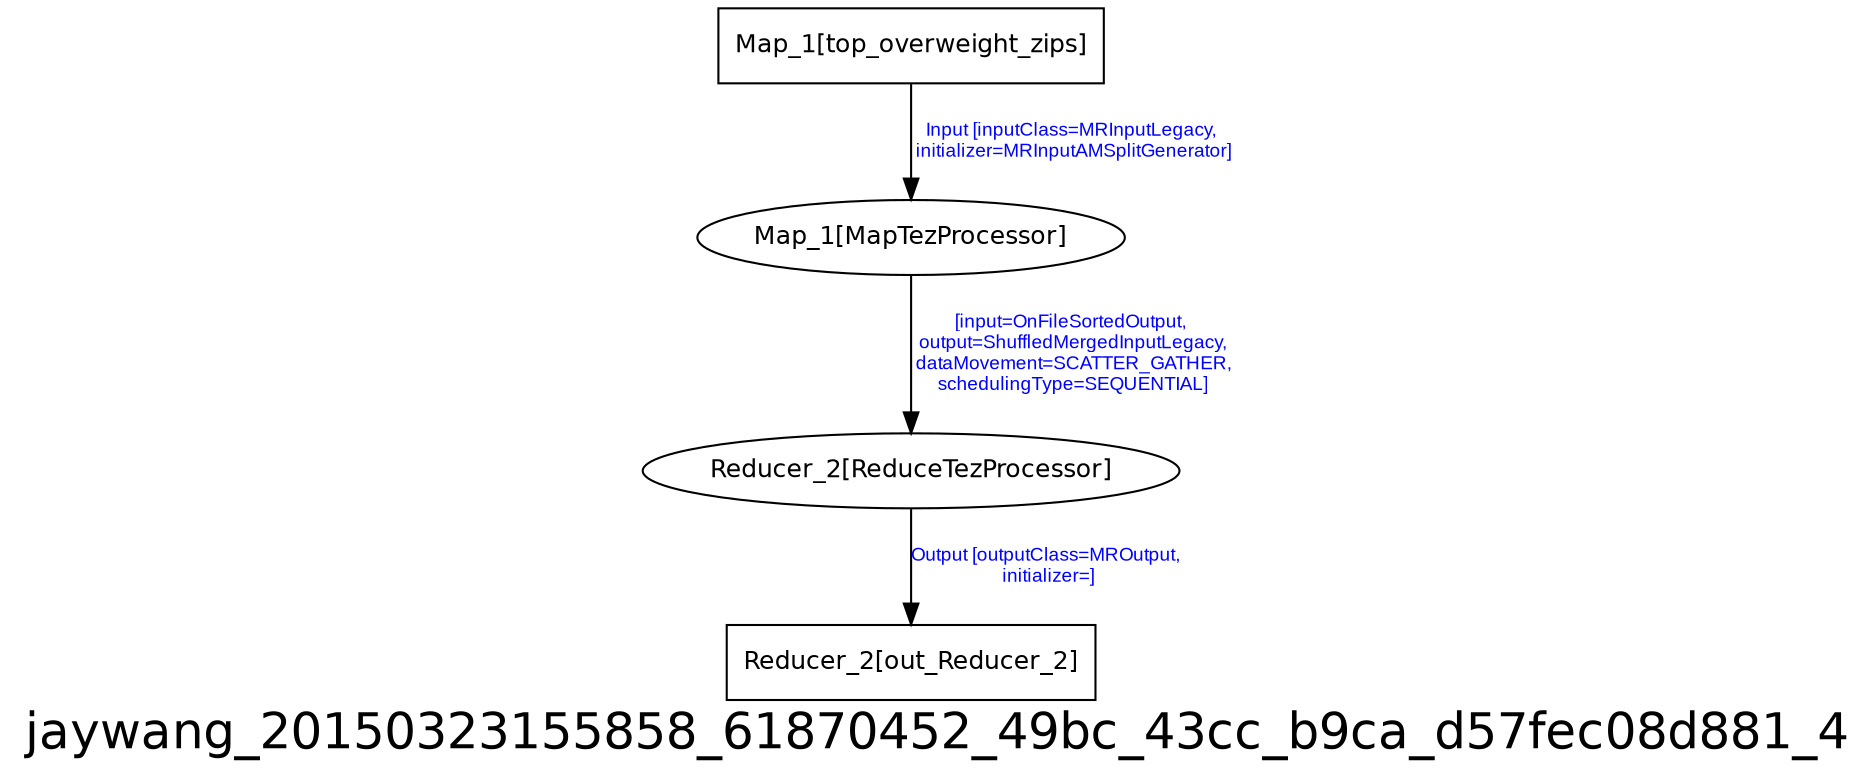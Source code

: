 digraph jaywang_20150323155858_61870452_49bc_43cc_b9ca_d57fec08d881_4 {
graph [ label="jaywang_20150323155858_61870452_49bc_43cc_b9ca_d57fec08d881_4", fontsize=24, fontname=Helvetica];
node [fontsize=12, fontname=Helvetica];
edge [fontsize=9, fontcolor=blue, fontname=Arial];
"jaywang_20150323155858_61870452_49bc_43cc_b9ca_d57fec08d881_4.Map_1_top_overweight_zips" [ label = "Map_1[top_overweight_zips]", shape = "box" ];
"jaywang_20150323155858_61870452_49bc_43cc_b9ca_d57fec08d881_4.Map_1_top_overweight_zips" -> "jaywang_20150323155858_61870452_49bc_43cc_b9ca_d57fec08d881_4.Map_1" [ label = "Input [inputClass=MRInputLegacy,\n initializer=MRInputAMSplitGenerator]" ];
"jaywang_20150323155858_61870452_49bc_43cc_b9ca_d57fec08d881_4.Map_1" [ label = "Map_1[MapTezProcessor]" ];
"jaywang_20150323155858_61870452_49bc_43cc_b9ca_d57fec08d881_4.Map_1" -> "jaywang_20150323155858_61870452_49bc_43cc_b9ca_d57fec08d881_4.Reducer_2" [ label = "[input=OnFileSortedOutput,\n output=ShuffledMergedInputLegacy,\n dataMovement=SCATTER_GATHER,\n schedulingType=SEQUENTIAL]" ];
"jaywang_20150323155858_61870452_49bc_43cc_b9ca_d57fec08d881_4.Reducer_2_out_Reducer_2" [ label = "Reducer_2[out_Reducer_2]", shape = "box" ];
"jaywang_20150323155858_61870452_49bc_43cc_b9ca_d57fec08d881_4.Reducer_2" [ label = "Reducer_2[ReduceTezProcessor]" ];
"jaywang_20150323155858_61870452_49bc_43cc_b9ca_d57fec08d881_4.Reducer_2" -> "jaywang_20150323155858_61870452_49bc_43cc_b9ca_d57fec08d881_4.Reducer_2_out_Reducer_2" [ label = "Output [outputClass=MROutput,\n initializer=]" ];
}
